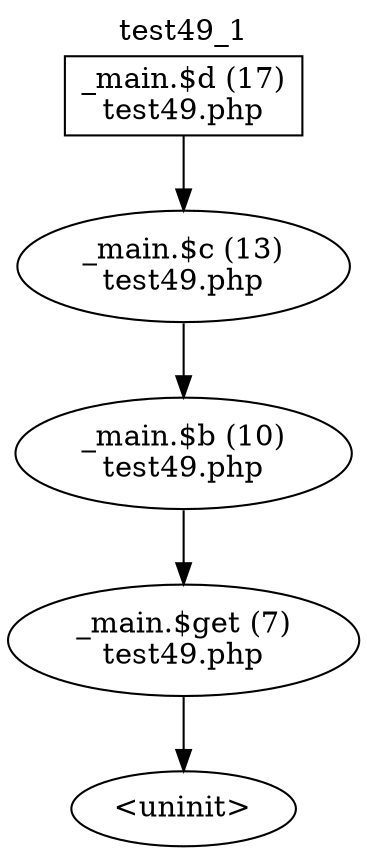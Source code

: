 digraph cfg {
  label="test49_1";
  labelloc=t;
  n1 [shape=box, label="_main.$d (17)\ntest49.php"];
  n2 [shape=ellipse, label="_main.$c (13)\ntest49.php"];
  n3 [shape=ellipse, label="_main.$b (10)\ntest49.php"];
  n4 [shape=ellipse, label="_main.$get (7)\ntest49.php"];
  n5 [shape=ellipse, label="<uninit>"];
  n1 -> n2;
  n2 -> n3;
  n3 -> n4;
  n4 -> n5;
}
